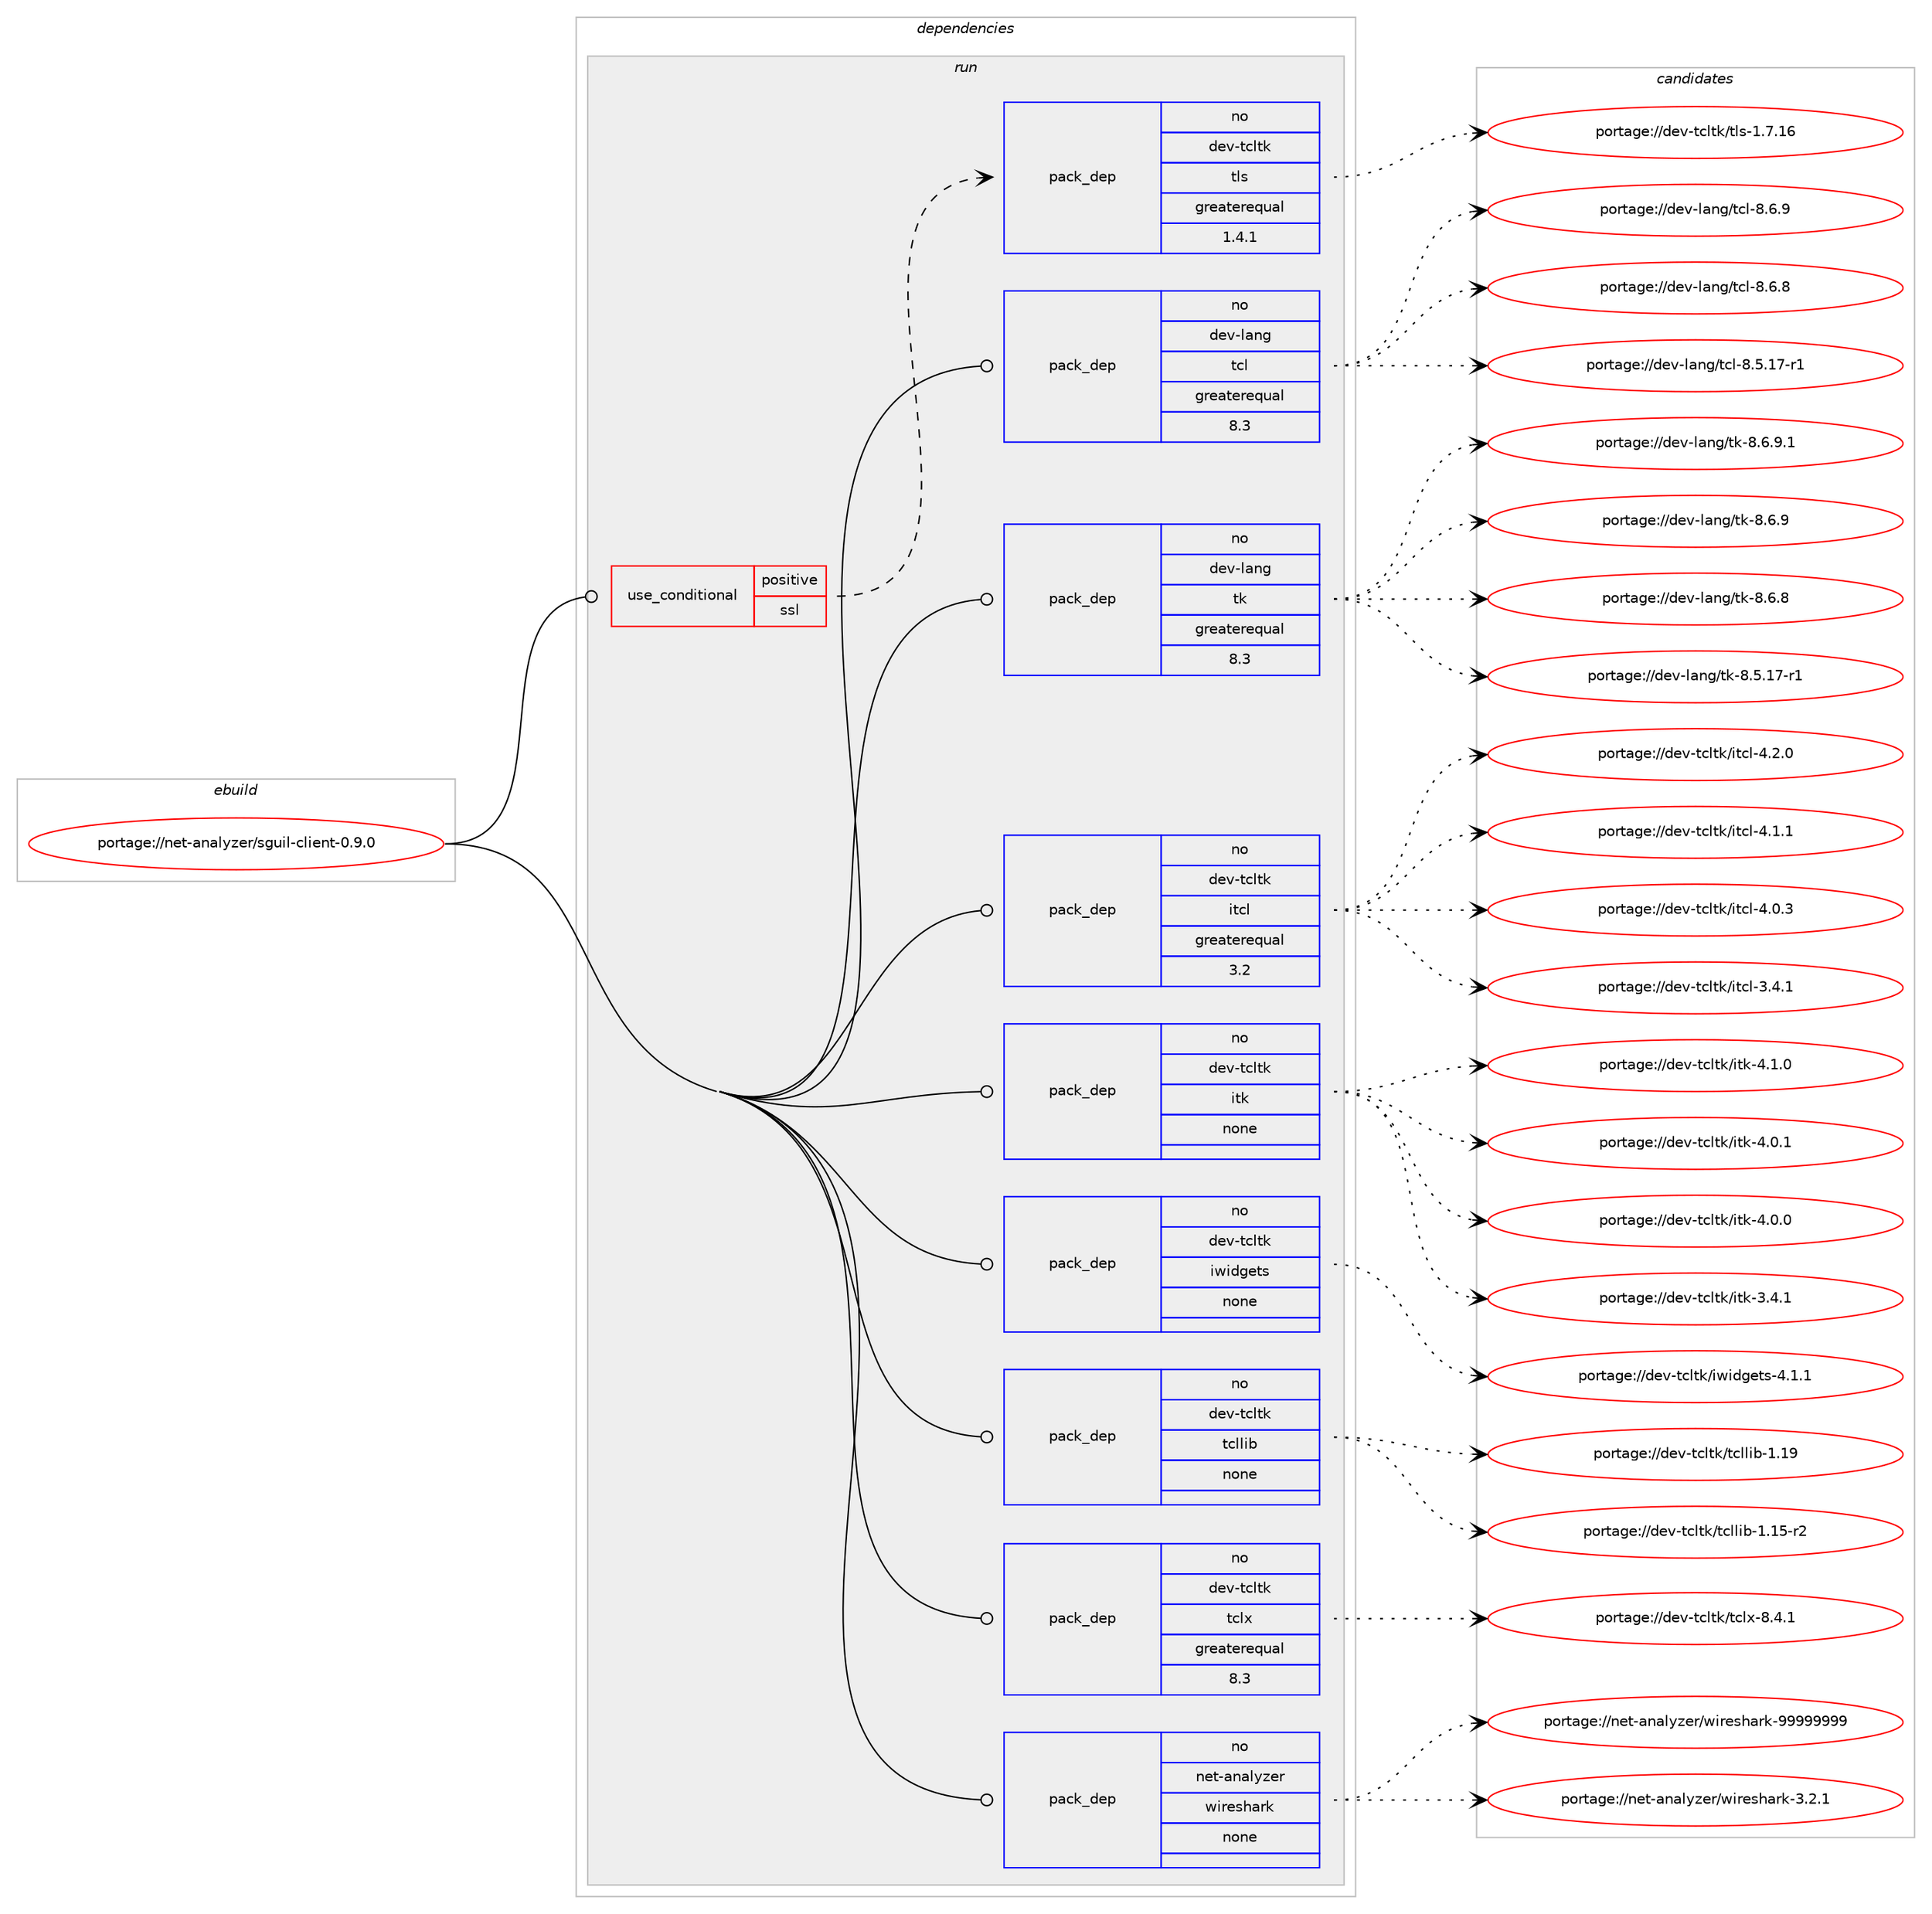 digraph prolog {

# *************
# Graph options
# *************

newrank=true;
concentrate=true;
compound=true;
graph [rankdir=LR,fontname=Helvetica,fontsize=10,ranksep=1.5];#, ranksep=2.5, nodesep=0.2];
edge  [arrowhead=vee];
node  [fontname=Helvetica,fontsize=10];

# **********
# The ebuild
# **********

subgraph cluster_leftcol {
color=gray;
rank=same;
label=<<i>ebuild</i>>;
id [label="portage://net-analyzer/sguil-client-0.9.0", color=red, width=4, href="../net-analyzer/sguil-client-0.9.0.svg"];
}

# ****************
# The dependencies
# ****************

subgraph cluster_midcol {
color=gray;
label=<<i>dependencies</i>>;
subgraph cluster_compile {
fillcolor="#eeeeee";
style=filled;
label=<<i>compile</i>>;
}
subgraph cluster_compileandrun {
fillcolor="#eeeeee";
style=filled;
label=<<i>compile and run</i>>;
}
subgraph cluster_run {
fillcolor="#eeeeee";
style=filled;
label=<<i>run</i>>;
subgraph cond19172 {
dependency88548 [label=<<TABLE BORDER="0" CELLBORDER="1" CELLSPACING="0" CELLPADDING="4"><TR><TD ROWSPAN="3" CELLPADDING="10">use_conditional</TD></TR><TR><TD>positive</TD></TR><TR><TD>ssl</TD></TR></TABLE>>, shape=none, color=red];
subgraph pack67721 {
dependency88549 [label=<<TABLE BORDER="0" CELLBORDER="1" CELLSPACING="0" CELLPADDING="4" WIDTH="220"><TR><TD ROWSPAN="6" CELLPADDING="30">pack_dep</TD></TR><TR><TD WIDTH="110">no</TD></TR><TR><TD>dev-tcltk</TD></TR><TR><TD>tls</TD></TR><TR><TD>greaterequal</TD></TR><TR><TD>1.4.1</TD></TR></TABLE>>, shape=none, color=blue];
}
dependency88548:e -> dependency88549:w [weight=20,style="dashed",arrowhead="vee"];
}
id:e -> dependency88548:w [weight=20,style="solid",arrowhead="odot"];
subgraph pack67722 {
dependency88550 [label=<<TABLE BORDER="0" CELLBORDER="1" CELLSPACING="0" CELLPADDING="4" WIDTH="220"><TR><TD ROWSPAN="6" CELLPADDING="30">pack_dep</TD></TR><TR><TD WIDTH="110">no</TD></TR><TR><TD>dev-lang</TD></TR><TR><TD>tcl</TD></TR><TR><TD>greaterequal</TD></TR><TR><TD>8.3</TD></TR></TABLE>>, shape=none, color=blue];
}
id:e -> dependency88550:w [weight=20,style="solid",arrowhead="odot"];
subgraph pack67723 {
dependency88551 [label=<<TABLE BORDER="0" CELLBORDER="1" CELLSPACING="0" CELLPADDING="4" WIDTH="220"><TR><TD ROWSPAN="6" CELLPADDING="30">pack_dep</TD></TR><TR><TD WIDTH="110">no</TD></TR><TR><TD>dev-lang</TD></TR><TR><TD>tk</TD></TR><TR><TD>greaterequal</TD></TR><TR><TD>8.3</TD></TR></TABLE>>, shape=none, color=blue];
}
id:e -> dependency88551:w [weight=20,style="solid",arrowhead="odot"];
subgraph pack67724 {
dependency88552 [label=<<TABLE BORDER="0" CELLBORDER="1" CELLSPACING="0" CELLPADDING="4" WIDTH="220"><TR><TD ROWSPAN="6" CELLPADDING="30">pack_dep</TD></TR><TR><TD WIDTH="110">no</TD></TR><TR><TD>dev-tcltk</TD></TR><TR><TD>itcl</TD></TR><TR><TD>greaterequal</TD></TR><TR><TD>3.2</TD></TR></TABLE>>, shape=none, color=blue];
}
id:e -> dependency88552:w [weight=20,style="solid",arrowhead="odot"];
subgraph pack67725 {
dependency88553 [label=<<TABLE BORDER="0" CELLBORDER="1" CELLSPACING="0" CELLPADDING="4" WIDTH="220"><TR><TD ROWSPAN="6" CELLPADDING="30">pack_dep</TD></TR><TR><TD WIDTH="110">no</TD></TR><TR><TD>dev-tcltk</TD></TR><TR><TD>itk</TD></TR><TR><TD>none</TD></TR><TR><TD></TD></TR></TABLE>>, shape=none, color=blue];
}
id:e -> dependency88553:w [weight=20,style="solid",arrowhead="odot"];
subgraph pack67726 {
dependency88554 [label=<<TABLE BORDER="0" CELLBORDER="1" CELLSPACING="0" CELLPADDING="4" WIDTH="220"><TR><TD ROWSPAN="6" CELLPADDING="30">pack_dep</TD></TR><TR><TD WIDTH="110">no</TD></TR><TR><TD>dev-tcltk</TD></TR><TR><TD>iwidgets</TD></TR><TR><TD>none</TD></TR><TR><TD></TD></TR></TABLE>>, shape=none, color=blue];
}
id:e -> dependency88554:w [weight=20,style="solid",arrowhead="odot"];
subgraph pack67727 {
dependency88555 [label=<<TABLE BORDER="0" CELLBORDER="1" CELLSPACING="0" CELLPADDING="4" WIDTH="220"><TR><TD ROWSPAN="6" CELLPADDING="30">pack_dep</TD></TR><TR><TD WIDTH="110">no</TD></TR><TR><TD>dev-tcltk</TD></TR><TR><TD>tcllib</TD></TR><TR><TD>none</TD></TR><TR><TD></TD></TR></TABLE>>, shape=none, color=blue];
}
id:e -> dependency88555:w [weight=20,style="solid",arrowhead="odot"];
subgraph pack67728 {
dependency88556 [label=<<TABLE BORDER="0" CELLBORDER="1" CELLSPACING="0" CELLPADDING="4" WIDTH="220"><TR><TD ROWSPAN="6" CELLPADDING="30">pack_dep</TD></TR><TR><TD WIDTH="110">no</TD></TR><TR><TD>dev-tcltk</TD></TR><TR><TD>tclx</TD></TR><TR><TD>greaterequal</TD></TR><TR><TD>8.3</TD></TR></TABLE>>, shape=none, color=blue];
}
id:e -> dependency88556:w [weight=20,style="solid",arrowhead="odot"];
subgraph pack67729 {
dependency88557 [label=<<TABLE BORDER="0" CELLBORDER="1" CELLSPACING="0" CELLPADDING="4" WIDTH="220"><TR><TD ROWSPAN="6" CELLPADDING="30">pack_dep</TD></TR><TR><TD WIDTH="110">no</TD></TR><TR><TD>net-analyzer</TD></TR><TR><TD>wireshark</TD></TR><TR><TD>none</TD></TR><TR><TD></TD></TR></TABLE>>, shape=none, color=blue];
}
id:e -> dependency88557:w [weight=20,style="solid",arrowhead="odot"];
}
}

# **************
# The candidates
# **************

subgraph cluster_choices {
rank=same;
color=gray;
label=<<i>candidates</i>>;

subgraph choice67721 {
color=black;
nodesep=1;
choice10010111845116991081161074711610811545494655464954 [label="portage://dev-tcltk/tls-1.7.16", color=red, width=4,href="../dev-tcltk/tls-1.7.16.svg"];
dependency88549:e -> choice10010111845116991081161074711610811545494655464954:w [style=dotted,weight="100"];
}
subgraph choice67722 {
color=black;
nodesep=1;
choice10010111845108971101034711699108455646544657 [label="portage://dev-lang/tcl-8.6.9", color=red, width=4,href="../dev-lang/tcl-8.6.9.svg"];
choice10010111845108971101034711699108455646544656 [label="portage://dev-lang/tcl-8.6.8", color=red, width=4,href="../dev-lang/tcl-8.6.8.svg"];
choice10010111845108971101034711699108455646534649554511449 [label="portage://dev-lang/tcl-8.5.17-r1", color=red, width=4,href="../dev-lang/tcl-8.5.17-r1.svg"];
dependency88550:e -> choice10010111845108971101034711699108455646544657:w [style=dotted,weight="100"];
dependency88550:e -> choice10010111845108971101034711699108455646544656:w [style=dotted,weight="100"];
dependency88550:e -> choice10010111845108971101034711699108455646534649554511449:w [style=dotted,weight="100"];
}
subgraph choice67723 {
color=black;
nodesep=1;
choice1001011184510897110103471161074556465446574649 [label="portage://dev-lang/tk-8.6.9.1", color=red, width=4,href="../dev-lang/tk-8.6.9.1.svg"];
choice100101118451089711010347116107455646544657 [label="portage://dev-lang/tk-8.6.9", color=red, width=4,href="../dev-lang/tk-8.6.9.svg"];
choice100101118451089711010347116107455646544656 [label="portage://dev-lang/tk-8.6.8", color=red, width=4,href="../dev-lang/tk-8.6.8.svg"];
choice100101118451089711010347116107455646534649554511449 [label="portage://dev-lang/tk-8.5.17-r1", color=red, width=4,href="../dev-lang/tk-8.5.17-r1.svg"];
dependency88551:e -> choice1001011184510897110103471161074556465446574649:w [style=dotted,weight="100"];
dependency88551:e -> choice100101118451089711010347116107455646544657:w [style=dotted,weight="100"];
dependency88551:e -> choice100101118451089711010347116107455646544656:w [style=dotted,weight="100"];
dependency88551:e -> choice100101118451089711010347116107455646534649554511449:w [style=dotted,weight="100"];
}
subgraph choice67724 {
color=black;
nodesep=1;
choice10010111845116991081161074710511699108455246504648 [label="portage://dev-tcltk/itcl-4.2.0", color=red, width=4,href="../dev-tcltk/itcl-4.2.0.svg"];
choice10010111845116991081161074710511699108455246494649 [label="portage://dev-tcltk/itcl-4.1.1", color=red, width=4,href="../dev-tcltk/itcl-4.1.1.svg"];
choice10010111845116991081161074710511699108455246484651 [label="portage://dev-tcltk/itcl-4.0.3", color=red, width=4,href="../dev-tcltk/itcl-4.0.3.svg"];
choice10010111845116991081161074710511699108455146524649 [label="portage://dev-tcltk/itcl-3.4.1", color=red, width=4,href="../dev-tcltk/itcl-3.4.1.svg"];
dependency88552:e -> choice10010111845116991081161074710511699108455246504648:w [style=dotted,weight="100"];
dependency88552:e -> choice10010111845116991081161074710511699108455246494649:w [style=dotted,weight="100"];
dependency88552:e -> choice10010111845116991081161074710511699108455246484651:w [style=dotted,weight="100"];
dependency88552:e -> choice10010111845116991081161074710511699108455146524649:w [style=dotted,weight="100"];
}
subgraph choice67725 {
color=black;
nodesep=1;
choice100101118451169910811610747105116107455246494648 [label="portage://dev-tcltk/itk-4.1.0", color=red, width=4,href="../dev-tcltk/itk-4.1.0.svg"];
choice100101118451169910811610747105116107455246484649 [label="portage://dev-tcltk/itk-4.0.1", color=red, width=4,href="../dev-tcltk/itk-4.0.1.svg"];
choice100101118451169910811610747105116107455246484648 [label="portage://dev-tcltk/itk-4.0.0", color=red, width=4,href="../dev-tcltk/itk-4.0.0.svg"];
choice100101118451169910811610747105116107455146524649 [label="portage://dev-tcltk/itk-3.4.1", color=red, width=4,href="../dev-tcltk/itk-3.4.1.svg"];
dependency88553:e -> choice100101118451169910811610747105116107455246494648:w [style=dotted,weight="100"];
dependency88553:e -> choice100101118451169910811610747105116107455246484649:w [style=dotted,weight="100"];
dependency88553:e -> choice100101118451169910811610747105116107455246484648:w [style=dotted,weight="100"];
dependency88553:e -> choice100101118451169910811610747105116107455146524649:w [style=dotted,weight="100"];
}
subgraph choice67726 {
color=black;
nodesep=1;
choice100101118451169910811610747105119105100103101116115455246494649 [label="portage://dev-tcltk/iwidgets-4.1.1", color=red, width=4,href="../dev-tcltk/iwidgets-4.1.1.svg"];
dependency88554:e -> choice100101118451169910811610747105119105100103101116115455246494649:w [style=dotted,weight="100"];
}
subgraph choice67727 {
color=black;
nodesep=1;
choice10010111845116991081161074711699108108105984549464957 [label="portage://dev-tcltk/tcllib-1.19", color=red, width=4,href="../dev-tcltk/tcllib-1.19.svg"];
choice100101118451169910811610747116991081081059845494649534511450 [label="portage://dev-tcltk/tcllib-1.15-r2", color=red, width=4,href="../dev-tcltk/tcllib-1.15-r2.svg"];
dependency88555:e -> choice10010111845116991081161074711699108108105984549464957:w [style=dotted,weight="100"];
dependency88555:e -> choice100101118451169910811610747116991081081059845494649534511450:w [style=dotted,weight="100"];
}
subgraph choice67728 {
color=black;
nodesep=1;
choice10010111845116991081161074711699108120455646524649 [label="portage://dev-tcltk/tclx-8.4.1", color=red, width=4,href="../dev-tcltk/tclx-8.4.1.svg"];
dependency88556:e -> choice10010111845116991081161074711699108120455646524649:w [style=dotted,weight="100"];
}
subgraph choice67729 {
color=black;
nodesep=1;
choice1101011164597110971081211221011144711910511410111510497114107455757575757575757 [label="portage://net-analyzer/wireshark-99999999", color=red, width=4,href="../net-analyzer/wireshark-99999999.svg"];
choice1101011164597110971081211221011144711910511410111510497114107455146504649 [label="portage://net-analyzer/wireshark-3.2.1", color=red, width=4,href="../net-analyzer/wireshark-3.2.1.svg"];
dependency88557:e -> choice1101011164597110971081211221011144711910511410111510497114107455757575757575757:w [style=dotted,weight="100"];
dependency88557:e -> choice1101011164597110971081211221011144711910511410111510497114107455146504649:w [style=dotted,weight="100"];
}
}

}
